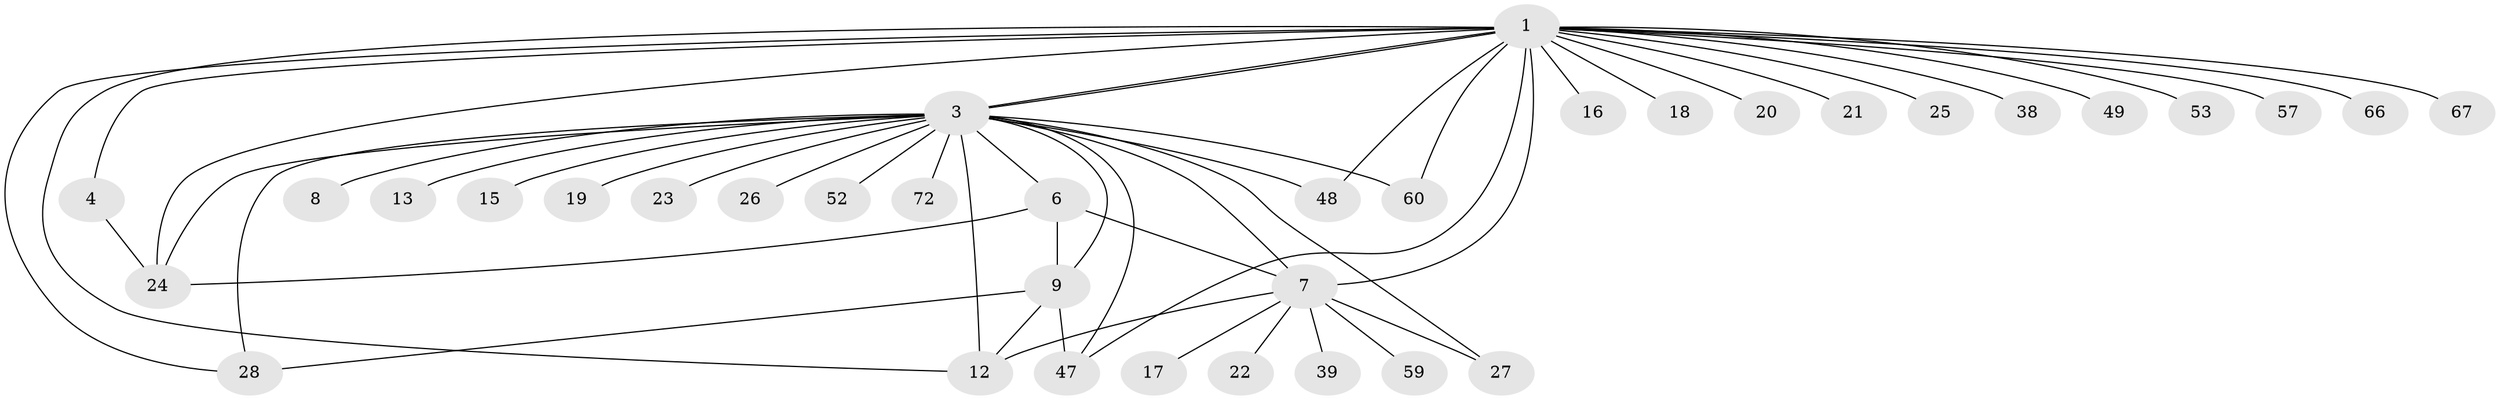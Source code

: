 // original degree distribution, {20: 0.013888888888888888, 5: 0.027777777777777776, 22: 0.013888888888888888, 3: 0.09722222222222222, 1: 0.4583333333333333, 6: 0.06944444444444445, 8: 0.013888888888888888, 4: 0.013888888888888888, 2: 0.2638888888888889, 7: 0.027777777777777776}
// Generated by graph-tools (version 1.1) at 2025/18/03/04/25 18:18:13]
// undirected, 36 vertices, 52 edges
graph export_dot {
graph [start="1"]
  node [color=gray90,style=filled];
  1 [super="+40+42+2"];
  3 [super="+34"];
  4 [super="+5"];
  6 [super="+14+63"];
  7 [super="+11+31+55+43"];
  8;
  9 [super="+10+58"];
  12 [super="+29"];
  13;
  15;
  16;
  17;
  18;
  19;
  20;
  21 [super="+36"];
  22;
  23 [super="+44"];
  24 [super="+51+62+50+33"];
  25;
  26;
  27;
  28 [super="+35+45+68+41"];
  38 [super="+69"];
  39;
  47 [super="+61"];
  48 [super="+54"];
  49;
  52;
  53;
  57;
  59;
  60;
  66;
  67;
  72;
  1 -- 3;
  1 -- 3;
  1 -- 4;
  1 -- 7 [weight=3];
  1 -- 12 [weight=2];
  1 -- 16;
  1 -- 21;
  1 -- 24 [weight=3];
  1 -- 25;
  1 -- 28;
  1 -- 38;
  1 -- 48;
  1 -- 49;
  1 -- 57;
  1 -- 60;
  1 -- 18 [weight=2];
  1 -- 66;
  1 -- 67;
  1 -- 20;
  1 -- 53;
  1 -- 47;
  3 -- 6;
  3 -- 8;
  3 -- 13;
  3 -- 15;
  3 -- 19;
  3 -- 23;
  3 -- 26;
  3 -- 27;
  3 -- 28;
  3 -- 52;
  3 -- 60;
  3 -- 72;
  3 -- 48;
  3 -- 47;
  3 -- 24 [weight=2];
  3 -- 7;
  3 -- 12 [weight=2];
  3 -- 9;
  4 -- 24;
  6 -- 9;
  6 -- 7 [weight=3];
  6 -- 24;
  7 -- 17;
  7 -- 27 [weight=2];
  7 -- 39;
  7 -- 22;
  7 -- 59;
  7 -- 12;
  9 -- 47;
  9 -- 28;
  9 -- 12;
}
